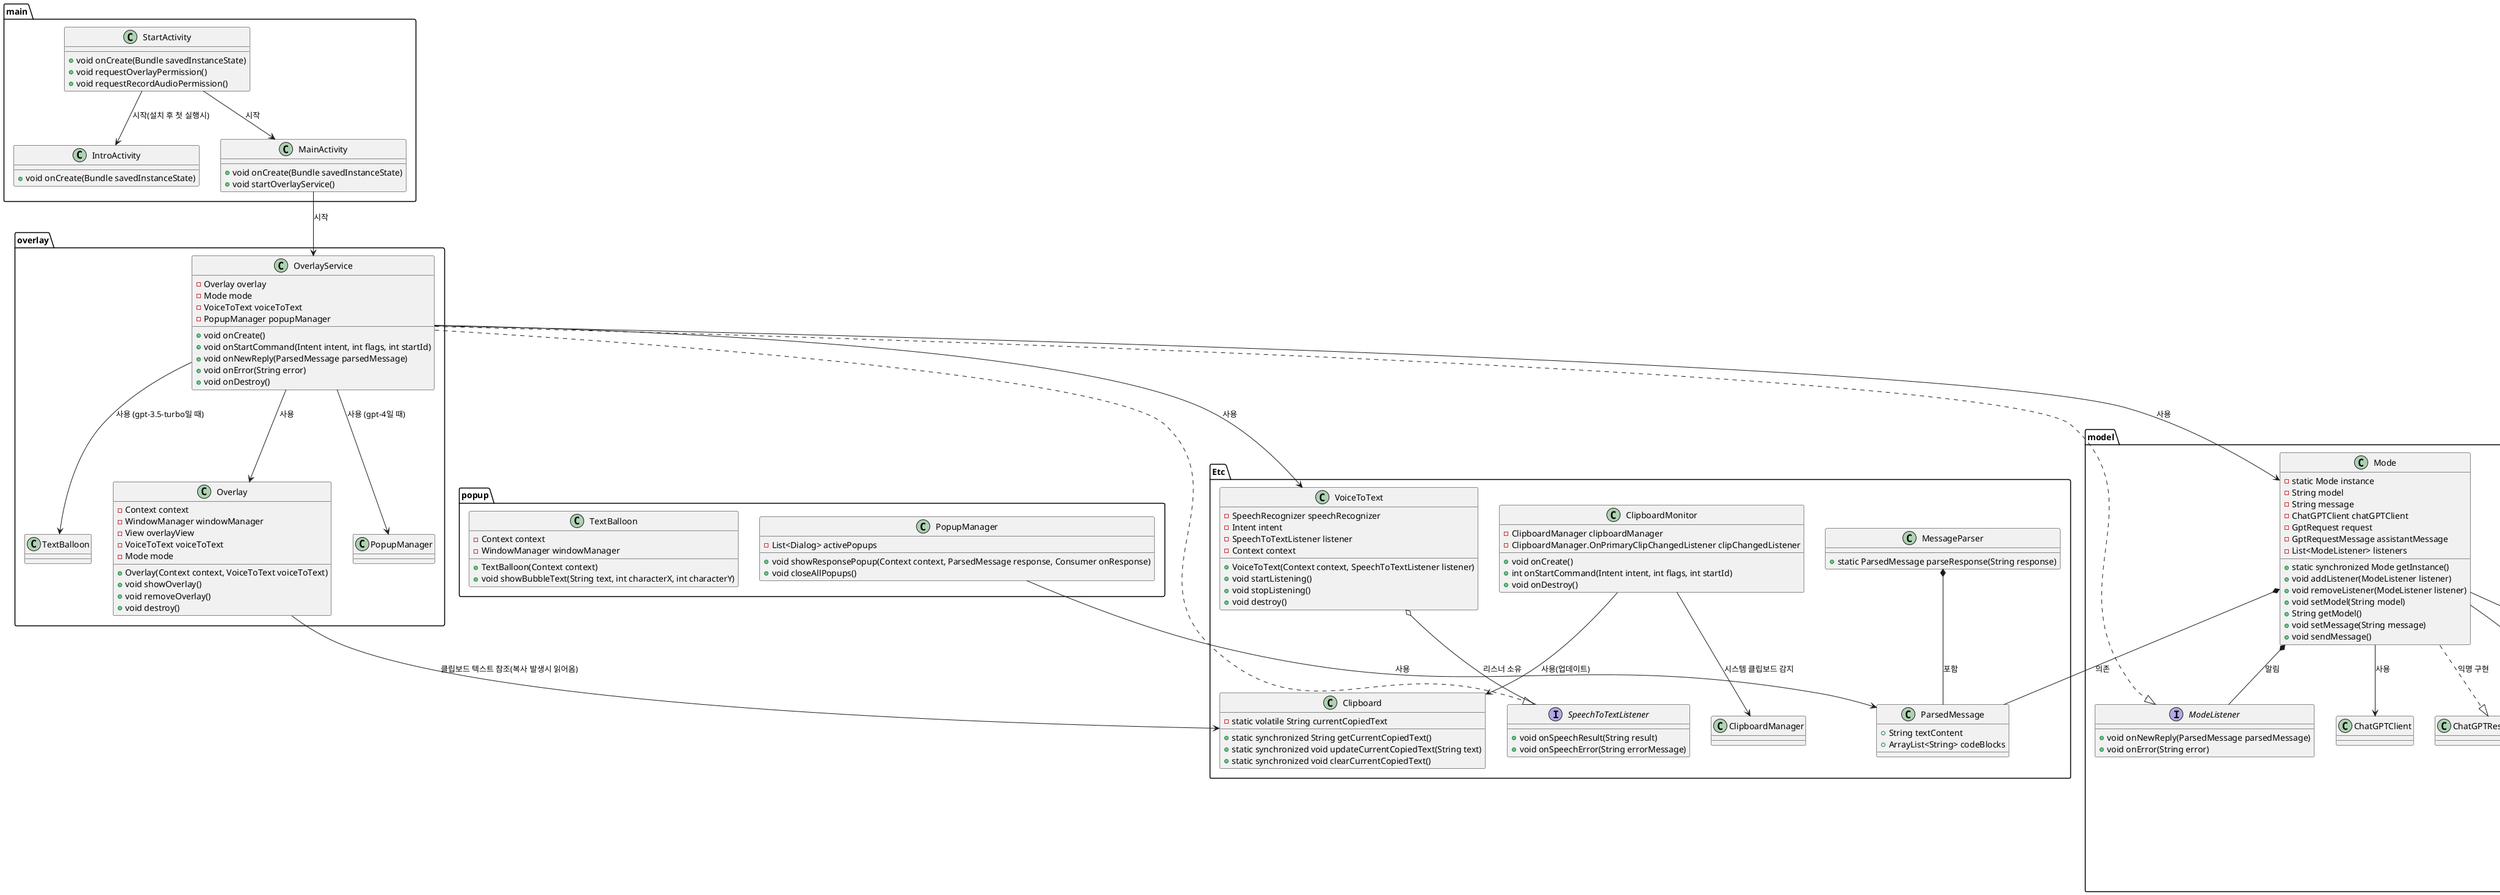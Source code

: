 @startuml

package Etc {
    class Clipboard {
        - static volatile String currentCopiedText
        + static synchronized String getCurrentCopiedText()
        + static synchronized void updateCurrentCopiedText(String text)
        + static synchronized void clearCurrentCopiedText()
    }

    class ClipboardMonitor {
        - ClipboardManager clipboardManager
        - ClipboardManager.OnPrimaryClipChangedListener clipChangedListener
        + void onCreate()
        + int onStartCommand(Intent intent, int flags, int startId)
        + void onDestroy()
    }

    ClipboardMonitor --> Clipboard : 사용(업데이트)
    ClipboardMonitor --> ClipboardManager : 시스템 클립보드 감지

    class MessageParser {
        + static ParsedMessage parseResponse(String response)
    }

    class ParsedMessage {
        + String textContent
        + ArrayList<String> codeBlocks
    }

    MessageParser *-- ParsedMessage : 포함

    class VoiceToText {
        - SpeechRecognizer speechRecognizer
        - Intent intent
        - SpeechToTextListener listener
        - Context context
        + VoiceToText(Context context, SpeechToTextListener listener)
        + void startListening()
        + void stopListening()
        + void destroy()
    }

    interface SpeechToTextListener {
        + void onSpeechResult(String result)
        + void onSpeechError(String errorMessage)
    }

    VoiceToText o-- SpeechToTextListener : 리스너 소유
}

package model {
    class Mode {
        - static Mode instance
        - String model
        - String message
        - ChatGPTClient chatGPTClient
        - GptRequest request
        - GptRequestMessage assistantMessage
        - List<ModeListener> listeners
        + static synchronized Mode getInstance()
        + void addListener(ModeListener listener)
        + void removeListener(ModeListener listener)
        + void setModel(String model)
        + String getModel()
        + void setMessage(String message)
        + void sendMessage()
    }

    interface ModeListener {
        + void onNewReply(ParsedMessage parsedMessage)
        + void onError(String error)
    }

    class GptRequest {
        - String model
        - List<GptRequestMessage> messages
        + GptRequest(String model, List<GptRequestMessage> messages)
    }

    class "GptRequest.Message" as GptRequestMessage {
        - String role
        - String content
        + Message(String role, String content)
    }

    class GptResponse {
       - List<GptResponseChoice> choices
       + List<GptResponseChoice> getChoices()
    }

    class "GptResponse.Choice" as GptResponseChoice {
        - GptResponseMessage message
        + GptResponseMessage getMessage()
    }

    class "GptResponse.Message" as GptResponseMessage {
        - String content
        + String getContent()
    }

    Mode *-- ModeListener : 알림
    Mode *-- ParsedMessage : 의존
    Mode --> ChatGPTClient : 사용
    Mode --> GptRequest : 사용
    Mode --> GptRequestMessage : 사용
    GptRequest *-- GptRequestMessage : 포함
    GptResponse *-- GptResponseChoice : 포함
    GptResponseChoice *-- GptResponseMessage : 포함
    Mode ..|> ChatGPTResponseListener : 익명 구현
}

package network {
    class ChatGPTClient {
        - OkHttpClient client
        - Gson gson
        + ChatGPTClient()
        + void sendMessage(GptRequest request, String model, ChatGPTResponseListener listener)
    }

    interface ChatGPTResponseListener {
        + void onResponse(ParsedMessage parsedMessage)
        + void onFailure(String error)
    }

    ChatGPTClient o-- ChatGPTResponseListener : 리스너 사용
    ChatGPTClient --> GptRequest : 사용
    ChatGPTClient --> GptResponse : 사용
}

package overlay {
    class Overlay {
        - Context context
        - WindowManager windowManager
        - View overlayView
        - VoiceToText voiceToText
        - Mode mode
        + Overlay(Context context, VoiceToText voiceToText)
        + void showOverlay()
        + void removeOverlay()
        + void destroy()
    }

    class OverlayService {
        - Overlay overlay
        - Mode mode
        - VoiceToText voiceToText
        - PopupManager popupManager
        + void onCreate()
        + void onStartCommand(Intent intent, int flags, int startId)
        + void onNewReply(ParsedMessage parsedMessage)
        + void onError(String error)
        + void onDestroy()
    }

    OverlayService --> Overlay : 사용
    OverlayService --> Mode : 사용
    OverlayService --> VoiceToText : 사용
    OverlayService --> PopupManager : 사용 (gpt-4일 때)
    OverlayService --> TextBalloon : 사용 (gpt-3.5-turbo일 때)
    OverlayService ..|> ModeListener

    OverlayService ..|> SpeechToTextListener
    Overlay --> Clipboard : 클립보드 텍스트 참조(복사 발생시 읽어옴)
}

package popup {
    class PopupManager {
        - List<Dialog> activePopups
        + void showResponsePopup(Context context, ParsedMessage response, Consumer onResponse)
        + void closeAllPopups()
    }

    class TextBalloon {
        - Context context
        - WindowManager windowManager
        + TextBalloon(Context context)
        + void showBubbleText(String text, int characterX, int characterY)
    }

    PopupManager --> ParsedMessage : 사용
}

package main {
    class IntroActivity {
        + void onCreate(Bundle savedInstanceState)
    }

    class MainActivity {
        + void onCreate(Bundle savedInstanceState)
        + void startOverlayService()
    }

    class StartActivity {
        + void onCreate(Bundle savedInstanceState)
        + void requestOverlayPermission()
        + void requestRecordAudioPermission()
    }

    MainActivity --> OverlayService : 시작
    StartActivity --> IntroActivity : 시작(설치 후 첫 실행시)
    StartActivity --> MainActivity : 시작

}

@enduml

